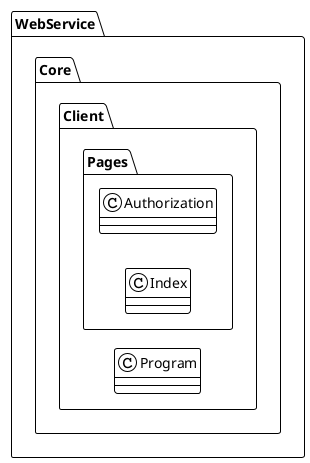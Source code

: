 @startuml
!theme plain
left to right direction
package WebService.Core.Client {
    class Program { }
    package WebService.Core.Client.Pages {
        class Authorization {}
        class Index {}
    }
}

@enduml